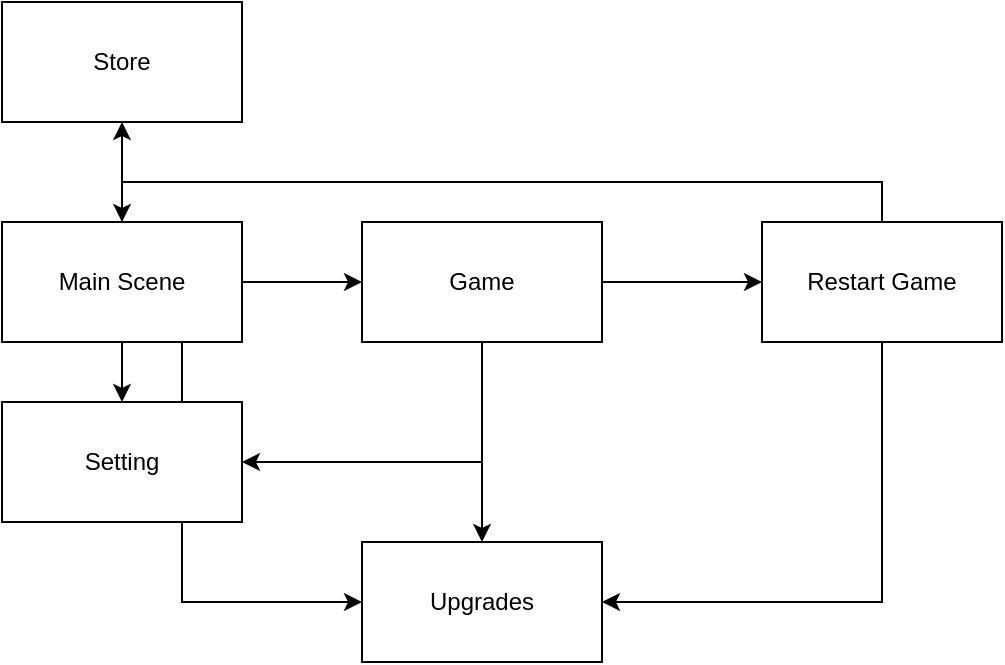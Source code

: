 <mxfile version="11.2.8" type="github" pages="5"><diagram id="f7Nre8YRKl_YMxNeUcRS" name="Scene Flow"><mxGraphModel dx="1038" dy="580" grid="1" gridSize="10" guides="1" tooltips="1" connect="1" arrows="1" fold="1" page="1" pageScale="1" pageWidth="850" pageHeight="1100" math="0" shadow="0"><root><mxCell id="0"/><mxCell id="1" parent="0"/><mxCell id="VnUWPvr_5qRPBpstLzKS-6" value="" style="edgeStyle=orthogonalEdgeStyle;rounded=0;orthogonalLoop=1;jettySize=auto;html=1;" edge="1" parent="1" source="VnUWPvr_5qRPBpstLzKS-1" target="VnUWPvr_5qRPBpstLzKS-5"><mxGeometry relative="1" as="geometry"/></mxCell><mxCell id="VnUWPvr_5qRPBpstLzKS-7" value="" style="edgeStyle=orthogonalEdgeStyle;rounded=0;orthogonalLoop=1;jettySize=auto;html=1;" edge="1" parent="1" source="VnUWPvr_5qRPBpstLzKS-1" target="VnUWPvr_5qRPBpstLzKS-2"><mxGeometry relative="1" as="geometry"/></mxCell><mxCell id="VnUWPvr_5qRPBpstLzKS-9" value="" style="edgeStyle=orthogonalEdgeStyle;rounded=0;orthogonalLoop=1;jettySize=auto;html=1;" edge="1" parent="1" source="VnUWPvr_5qRPBpstLzKS-1" target="VnUWPvr_5qRPBpstLzKS-8"><mxGeometry relative="1" as="geometry"/></mxCell><mxCell id="r3FOViZcSLYyGQ0lEbUH-3" style="edgeStyle=orthogonalEdgeStyle;rounded=0;orthogonalLoop=1;jettySize=auto;html=1;exitX=0.75;exitY=1;exitDx=0;exitDy=0;entryX=0;entryY=0.5;entryDx=0;entryDy=0;" edge="1" parent="1" source="VnUWPvr_5qRPBpstLzKS-1" target="r3FOViZcSLYyGQ0lEbUH-2"><mxGeometry relative="1" as="geometry"/></mxCell><mxCell id="VnUWPvr_5qRPBpstLzKS-1" value="Main Scene" style="rounded=0;whiteSpace=wrap;html=1;" vertex="1" parent="1"><mxGeometry x="50" y="140" width="120" height="60" as="geometry"/></mxCell><mxCell id="VnUWPvr_5qRPBpstLzKS-8" value="Store" style="rounded=0;whiteSpace=wrap;html=1;" vertex="1" parent="1"><mxGeometry x="50" y="30" width="120" height="60" as="geometry"/></mxCell><mxCell id="VnUWPvr_5qRPBpstLzKS-10" style="edgeStyle=orthogonalEdgeStyle;rounded=0;orthogonalLoop=1;jettySize=auto;html=1;entryX=1;entryY=0.5;entryDx=0;entryDy=0;" edge="1" parent="1" source="VnUWPvr_5qRPBpstLzKS-5" target="VnUWPvr_5qRPBpstLzKS-2"><mxGeometry relative="1" as="geometry"><Array as="points"><mxPoint x="290" y="260"/></Array></mxGeometry></mxCell><mxCell id="UTKHvRUmbXTSFnb-oiB7-2" value="" style="edgeStyle=orthogonalEdgeStyle;rounded=0;orthogonalLoop=1;jettySize=auto;html=1;" edge="1" parent="1" source="VnUWPvr_5qRPBpstLzKS-5" target="UTKHvRUmbXTSFnb-oiB7-1"><mxGeometry relative="1" as="geometry"/></mxCell><mxCell id="r3FOViZcSLYyGQ0lEbUH-1" style="edgeStyle=orthogonalEdgeStyle;rounded=0;orthogonalLoop=1;jettySize=auto;html=1;exitX=0.5;exitY=1;exitDx=0;exitDy=0;" edge="1" parent="1" source="VnUWPvr_5qRPBpstLzKS-5"><mxGeometry relative="1" as="geometry"><mxPoint x="290" y="300" as="targetPoint"/></mxGeometry></mxCell><mxCell id="VnUWPvr_5qRPBpstLzKS-5" value="Game" style="rounded=0;whiteSpace=wrap;html=1;" vertex="1" parent="1"><mxGeometry x="230" y="140" width="120" height="60" as="geometry"/></mxCell><mxCell id="UTKHvRUmbXTSFnb-oiB7-3" style="edgeStyle=orthogonalEdgeStyle;rounded=0;orthogonalLoop=1;jettySize=auto;html=1;entryX=0.5;entryY=0;entryDx=0;entryDy=0;" edge="1" parent="1" source="UTKHvRUmbXTSFnb-oiB7-1" target="VnUWPvr_5qRPBpstLzKS-1"><mxGeometry relative="1" as="geometry"><Array as="points"><mxPoint x="490" y="120"/><mxPoint x="110" y="120"/></Array></mxGeometry></mxCell><mxCell id="r3FOViZcSLYyGQ0lEbUH-4" style="edgeStyle=orthogonalEdgeStyle;rounded=0;orthogonalLoop=1;jettySize=auto;html=1;exitX=0.5;exitY=1;exitDx=0;exitDy=0;entryX=1;entryY=0.5;entryDx=0;entryDy=0;" edge="1" parent="1" source="UTKHvRUmbXTSFnb-oiB7-1" target="r3FOViZcSLYyGQ0lEbUH-2"><mxGeometry relative="1" as="geometry"/></mxCell><mxCell id="UTKHvRUmbXTSFnb-oiB7-1" value="Restart Game" style="rounded=0;whiteSpace=wrap;html=1;" vertex="1" parent="1"><mxGeometry x="430" y="140" width="120" height="60" as="geometry"/></mxCell><mxCell id="VnUWPvr_5qRPBpstLzKS-2" value="Setting" style="rounded=0;whiteSpace=wrap;html=1;" vertex="1" parent="1"><mxGeometry x="50" y="230" width="120" height="60" as="geometry"/></mxCell><mxCell id="r3FOViZcSLYyGQ0lEbUH-2" value="Upgrades&lt;br&gt;" style="rounded=0;whiteSpace=wrap;html=1;" vertex="1" parent="1"><mxGeometry x="230" y="300" width="120" height="60" as="geometry"/></mxCell></root></mxGraphModel></diagram><diagram id="P6Ayf-oNgOYkjxG56cC-" name="Scenes"><mxGraphModel dx="1024" dy="517" grid="1" gridSize="10" guides="1" tooltips="1" connect="1" arrows="1" fold="1" page="1" pageScale="1" pageWidth="850" pageHeight="1100" math="0" shadow="0"><root><mxCell id="N2AUczJk3dz5GEp2XKap-0"/><mxCell id="N2AUczJk3dz5GEp2XKap-1" parent="N2AUczJk3dz5GEp2XKap-0"/></root></mxGraphModel></diagram><diagram id="pkLSNfJ-8nr64shURnNw" name="Managers"><mxGraphModel dx="1024" dy="517" grid="1" gridSize="10" guides="1" tooltips="1" connect="1" arrows="1" fold="1" page="1" pageScale="1" pageWidth="850" pageHeight="1100" math="0" shadow="0"><root><mxCell id="AZbQh3FSaoOqntU-TdSg-0"/><mxCell id="AZbQh3FSaoOqntU-TdSg-1" parent="AZbQh3FSaoOqntU-TdSg-0"/></root></mxGraphModel></diagram><diagram id="0PqCG6ZMchZtCsLDpx1R" name="Enemies"><mxGraphModel dx="1024" dy="517" grid="1" gridSize="10" guides="1" tooltips="1" connect="1" arrows="1" fold="1" page="1" pageScale="1" pageWidth="850" pageHeight="1100" math="0" shadow="0"><root><mxCell id="xkerXaGsA7nMD5ZEPG1L-0"/><mxCell id="xkerXaGsA7nMD5ZEPG1L-1" parent="xkerXaGsA7nMD5ZEPG1L-0"/></root></mxGraphModel></diagram><diagram id="oKDGi8lJBBD6oPWg79tu" name="Players"><mxGraphModel dx="1024" dy="517" grid="1" gridSize="10" guides="1" tooltips="1" connect="1" arrows="1" fold="1" page="1" pageScale="1" pageWidth="850" pageHeight="1100" math="0" shadow="0"><root><mxCell id="tgWk8x6NvUzlRFjJnpvr-0"/><mxCell id="tgWk8x6NvUzlRFjJnpvr-1" parent="tgWk8x6NvUzlRFjJnpvr-0"/></root></mxGraphModel></diagram></mxfile>